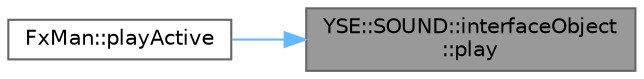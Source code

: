 digraph "YSE::SOUND::interfaceObject::play"
{
 // LATEX_PDF_SIZE
  bgcolor="transparent";
  edge [fontname=Helvetica,fontsize=10,labelfontname=Helvetica,labelfontsize=10];
  node [fontname=Helvetica,fontsize=10,shape=box,height=0.2,width=0.4];
  rankdir="RL";
  Node1 [id="Node000001",label="YSE::SOUND::interfaceObject\l::play",height=0.2,width=0.4,color="gray40", fillcolor="grey60", style="filled", fontcolor="black",tooltip=" "];
  Node1 -> Node2 [id="edge1_Node000001_Node000002",dir="back",color="steelblue1",style="solid",tooltip=" "];
  Node2 [id="Node000002",label="FxMan::playActive",height=0.2,width=0.4,color="grey40", fillcolor="white", style="filled",URL="$class_fx_man.html#ac7fc2eea0f1a70385c483f70911a4448",tooltip=" "];
}
